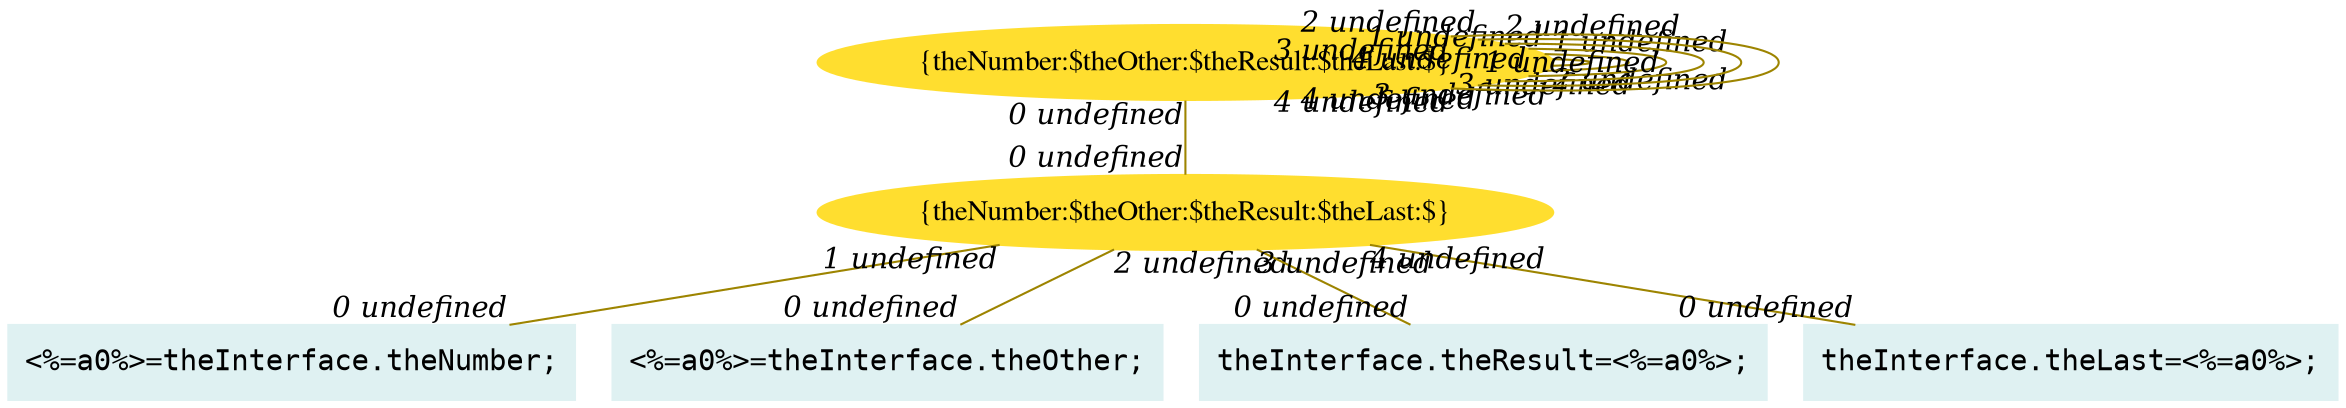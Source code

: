 digraph g{node_6388 [shape="ellipse", style="filled", color="#ffde2f", fontname="Times", label="{theNumber:$theOther:$theResult:$theLast:$}" ]
node_6396 [shape="box", style="filled", color="#dff1f2", fontname="Courier", label="<%=a0%>=theInterface.theNumber;
" ]
node_6398 [shape="box", style="filled", color="#dff1f2", fontname="Courier", label="<%=a0%>=theInterface.theOther;
" ]
node_6400 [shape="box", style="filled", color="#dff1f2", fontname="Courier", label="theInterface.theResult=<%=a0%>;
" ]
node_6402 [shape="box", style="filled", color="#dff1f2", fontname="Courier", label="theInterface.theLast=<%=a0%>;
" ]
node_6404 [shape="ellipse", style="filled", color="#ffde2f", fontname="Times", label="{theNumber:$theOther:$theResult:$theLast:$}" ]
node_6404 -> node_6396 [dir=none, arrowHead=none, fontname="Times-Italic", arrowsize=1, color="#9d8400", label="",  headlabel="0 undefined", taillabel="1 undefined" ]
node_6404 -> node_6398 [dir=none, arrowHead=none, fontname="Times-Italic", arrowsize=1, color="#9d8400", label="",  headlabel="0 undefined", taillabel="2 undefined" ]
node_6404 -> node_6400 [dir=none, arrowHead=none, fontname="Times-Italic", arrowsize=1, color="#9d8400", label="",  headlabel="0 undefined", taillabel="3 undefined" ]
node_6404 -> node_6402 [dir=none, arrowHead=none, fontname="Times-Italic", arrowsize=1, color="#9d8400", label="",  headlabel="0 undefined", taillabel="4 undefined" ]
node_6388 -> node_6404 [dir=none, arrowHead=none, fontname="Times-Italic", arrowsize=1, color="#9d8400", label="",  headlabel="0 undefined", taillabel="0 undefined" ]
node_6388 -> node_6388 [dir=none, arrowHead=none, fontname="Times-Italic", arrowsize=1, color="#9d8400", label="",  headlabel="2 undefined", taillabel="1 undefined" ]
node_6388 -> node_6388 [dir=none, arrowHead=none, fontname="Times-Italic", arrowsize=1, color="#9d8400", label="",  headlabel="3 undefined", taillabel="1 undefined" ]
node_6388 -> node_6388 [dir=none, arrowHead=none, fontname="Times-Italic", arrowsize=1, color="#9d8400", label="",  headlabel="4 undefined", taillabel="1 undefined" ]
node_6388 -> node_6388 [dir=none, arrowHead=none, fontname="Times-Italic", arrowsize=1, color="#9d8400", label="",  headlabel="3 undefined", taillabel="2 undefined" ]
node_6388 -> node_6388 [dir=none, arrowHead=none, fontname="Times-Italic", arrowsize=1, color="#9d8400", label="",  headlabel="4 undefined", taillabel="2 undefined" ]
node_6388 -> node_6388 [dir=none, arrowHead=none, fontname="Times-Italic", arrowsize=1, color="#9d8400", label="",  headlabel="4 undefined", taillabel="3 undefined" ]
}